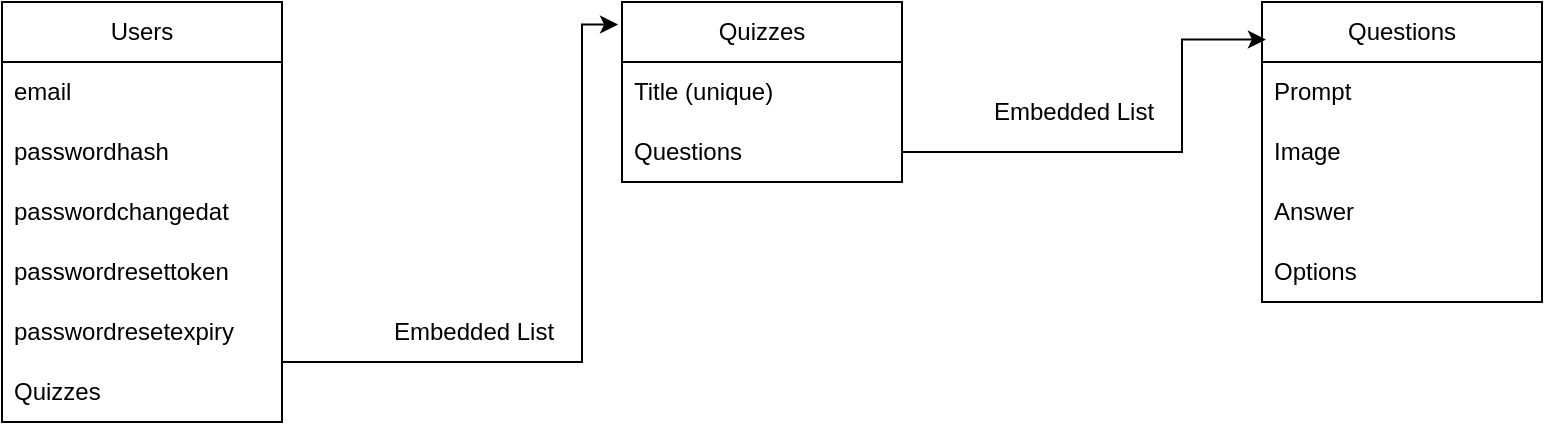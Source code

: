 <mxfile version="24.5.4" type="device">
  <diagram id="R2lEEEUBdFMjLlhIrx00" name="Page-1">
    <mxGraphModel dx="2607" dy="1404" grid="1" gridSize="10" guides="1" tooltips="1" connect="1" arrows="1" fold="1" page="1" pageScale="1" pageWidth="850" pageHeight="1100" math="0" shadow="0" extFonts="Permanent Marker^https://fonts.googleapis.com/css?family=Permanent+Marker">
      <root>
        <mxCell id="0" />
        <mxCell id="1" parent="0" />
        <mxCell id="ZmBRc9Ej2MeReieEW6wf-1" value="Users" style="swimlane;fontStyle=0;childLayout=stackLayout;horizontal=1;startSize=30;horizontalStack=0;resizeParent=1;resizeParentMax=0;resizeLast=0;collapsible=1;marginBottom=0;whiteSpace=wrap;html=1;" vertex="1" parent="1">
          <mxGeometry x="170" y="100" width="140" height="210" as="geometry" />
        </mxCell>
        <mxCell id="ZmBRc9Ej2MeReieEW6wf-2" value="email" style="text;strokeColor=none;fillColor=none;align=left;verticalAlign=middle;spacingLeft=4;spacingRight=4;overflow=hidden;points=[[0,0.5],[1,0.5]];portConstraint=eastwest;rotatable=0;whiteSpace=wrap;html=1;" vertex="1" parent="ZmBRc9Ej2MeReieEW6wf-1">
          <mxGeometry y="30" width="140" height="30" as="geometry" />
        </mxCell>
        <mxCell id="ZmBRc9Ej2MeReieEW6wf-3" value="passwordhash" style="text;strokeColor=none;fillColor=none;align=left;verticalAlign=middle;spacingLeft=4;spacingRight=4;overflow=hidden;points=[[0,0.5],[1,0.5]];portConstraint=eastwest;rotatable=0;whiteSpace=wrap;html=1;" vertex="1" parent="ZmBRc9Ej2MeReieEW6wf-1">
          <mxGeometry y="60" width="140" height="30" as="geometry" />
        </mxCell>
        <mxCell id="ZmBRc9Ej2MeReieEW6wf-4" value="passwordchangedat&lt;span style=&quot;white-space: pre;&quot;&gt;&#x9;&lt;/span&gt;" style="text;strokeColor=none;fillColor=none;align=left;verticalAlign=middle;spacingLeft=4;spacingRight=4;overflow=hidden;points=[[0,0.5],[1,0.5]];portConstraint=eastwest;rotatable=0;whiteSpace=wrap;html=1;" vertex="1" parent="ZmBRc9Ej2MeReieEW6wf-1">
          <mxGeometry y="90" width="140" height="30" as="geometry" />
        </mxCell>
        <mxCell id="ZmBRc9Ej2MeReieEW6wf-5" value="passwordresettoken&lt;span style=&quot;white-space: pre;&quot;&gt;&#x9;&lt;/span&gt;" style="text;strokeColor=none;fillColor=none;align=left;verticalAlign=middle;spacingLeft=4;spacingRight=4;overflow=hidden;points=[[0,0.5],[1,0.5]];portConstraint=eastwest;rotatable=0;whiteSpace=wrap;html=1;" vertex="1" parent="ZmBRc9Ej2MeReieEW6wf-1">
          <mxGeometry y="120" width="140" height="30" as="geometry" />
        </mxCell>
        <mxCell id="ZmBRc9Ej2MeReieEW6wf-6" value="passwordresetexpiry" style="text;strokeColor=none;fillColor=none;align=left;verticalAlign=middle;spacingLeft=4;spacingRight=4;overflow=hidden;points=[[0,0.5],[1,0.5]];portConstraint=eastwest;rotatable=0;whiteSpace=wrap;html=1;" vertex="1" parent="ZmBRc9Ej2MeReieEW6wf-1">
          <mxGeometry y="150" width="140" height="30" as="geometry" />
        </mxCell>
        <mxCell id="ZmBRc9Ej2MeReieEW6wf-7" value="Quizzes" style="text;strokeColor=none;fillColor=none;align=left;verticalAlign=middle;spacingLeft=4;spacingRight=4;overflow=hidden;points=[[0,0.5],[1,0.5]];portConstraint=eastwest;rotatable=0;whiteSpace=wrap;html=1;" vertex="1" parent="ZmBRc9Ej2MeReieEW6wf-1">
          <mxGeometry y="180" width="140" height="30" as="geometry" />
        </mxCell>
        <mxCell id="ZmBRc9Ej2MeReieEW6wf-8" value="Quizzes" style="swimlane;fontStyle=0;childLayout=stackLayout;horizontal=1;startSize=30;horizontalStack=0;resizeParent=1;resizeParentMax=0;resizeLast=0;collapsible=1;marginBottom=0;whiteSpace=wrap;html=1;" vertex="1" parent="1">
          <mxGeometry x="480" y="100" width="140" height="90" as="geometry" />
        </mxCell>
        <mxCell id="ZmBRc9Ej2MeReieEW6wf-9" value="Title (unique)" style="text;strokeColor=none;fillColor=none;align=left;verticalAlign=middle;spacingLeft=4;spacingRight=4;overflow=hidden;points=[[0,0.5],[1,0.5]];portConstraint=eastwest;rotatable=0;whiteSpace=wrap;html=1;" vertex="1" parent="ZmBRc9Ej2MeReieEW6wf-8">
          <mxGeometry y="30" width="140" height="30" as="geometry" />
        </mxCell>
        <mxCell id="ZmBRc9Ej2MeReieEW6wf-10" value="Questions" style="text;strokeColor=none;fillColor=none;align=left;verticalAlign=middle;spacingLeft=4;spacingRight=4;overflow=hidden;points=[[0,0.5],[1,0.5]];portConstraint=eastwest;rotatable=0;whiteSpace=wrap;html=1;" vertex="1" parent="ZmBRc9Ej2MeReieEW6wf-8">
          <mxGeometry y="60" width="140" height="30" as="geometry" />
        </mxCell>
        <mxCell id="ZmBRc9Ej2MeReieEW6wf-12" style="edgeStyle=orthogonalEdgeStyle;rounded=0;orthogonalLoop=1;jettySize=auto;html=1;exitX=1;exitY=0.5;exitDx=0;exitDy=0;entryX=-0.014;entryY=0.125;entryDx=0;entryDy=0;entryPerimeter=0;" edge="1" parent="1" source="ZmBRc9Ej2MeReieEW6wf-7" target="ZmBRc9Ej2MeReieEW6wf-8">
          <mxGeometry relative="1" as="geometry">
            <Array as="points">
              <mxPoint x="310" y="280" />
              <mxPoint x="460" y="280" />
              <mxPoint x="460" y="111" />
            </Array>
          </mxGeometry>
        </mxCell>
        <mxCell id="ZmBRc9Ej2MeReieEW6wf-14" value="Embedded List" style="text;strokeColor=none;fillColor=none;align=left;verticalAlign=middle;spacingLeft=4;spacingRight=4;overflow=hidden;points=[[0,0.5],[1,0.5]];portConstraint=eastwest;rotatable=0;whiteSpace=wrap;html=1;" vertex="1" parent="1">
          <mxGeometry x="360" y="250" width="100" height="30" as="geometry" />
        </mxCell>
        <mxCell id="ZmBRc9Ej2MeReieEW6wf-15" value="Questions" style="swimlane;fontStyle=0;childLayout=stackLayout;horizontal=1;startSize=30;horizontalStack=0;resizeParent=1;resizeParentMax=0;resizeLast=0;collapsible=1;marginBottom=0;whiteSpace=wrap;html=1;" vertex="1" parent="1">
          <mxGeometry x="800" y="100" width="140" height="150" as="geometry" />
        </mxCell>
        <mxCell id="ZmBRc9Ej2MeReieEW6wf-16" value="Prompt" style="text;strokeColor=none;fillColor=none;align=left;verticalAlign=middle;spacingLeft=4;spacingRight=4;overflow=hidden;points=[[0,0.5],[1,0.5]];portConstraint=eastwest;rotatable=0;whiteSpace=wrap;html=1;" vertex="1" parent="ZmBRc9Ej2MeReieEW6wf-15">
          <mxGeometry y="30" width="140" height="30" as="geometry" />
        </mxCell>
        <mxCell id="ZmBRc9Ej2MeReieEW6wf-17" value="Image" style="text;strokeColor=none;fillColor=none;align=left;verticalAlign=middle;spacingLeft=4;spacingRight=4;overflow=hidden;points=[[0,0.5],[1,0.5]];portConstraint=eastwest;rotatable=0;whiteSpace=wrap;html=1;" vertex="1" parent="ZmBRc9Ej2MeReieEW6wf-15">
          <mxGeometry y="60" width="140" height="30" as="geometry" />
        </mxCell>
        <mxCell id="ZmBRc9Ej2MeReieEW6wf-18" value="Answer" style="text;strokeColor=none;fillColor=none;align=left;verticalAlign=middle;spacingLeft=4;spacingRight=4;overflow=hidden;points=[[0,0.5],[1,0.5]];portConstraint=eastwest;rotatable=0;whiteSpace=wrap;html=1;" vertex="1" parent="ZmBRc9Ej2MeReieEW6wf-15">
          <mxGeometry y="90" width="140" height="30" as="geometry" />
        </mxCell>
        <mxCell id="ZmBRc9Ej2MeReieEW6wf-21" value="Options" style="text;strokeColor=none;fillColor=none;align=left;verticalAlign=middle;spacingLeft=4;spacingRight=4;overflow=hidden;points=[[0,0.5],[1,0.5]];portConstraint=eastwest;rotatable=0;whiteSpace=wrap;html=1;" vertex="1" parent="ZmBRc9Ej2MeReieEW6wf-15">
          <mxGeometry y="120" width="140" height="30" as="geometry" />
        </mxCell>
        <mxCell id="ZmBRc9Ej2MeReieEW6wf-19" style="edgeStyle=orthogonalEdgeStyle;rounded=0;orthogonalLoop=1;jettySize=auto;html=1;exitX=1;exitY=0.5;exitDx=0;exitDy=0;entryX=0.014;entryY=0.125;entryDx=0;entryDy=0;entryPerimeter=0;" edge="1" parent="1" source="ZmBRc9Ej2MeReieEW6wf-10" target="ZmBRc9Ej2MeReieEW6wf-15">
          <mxGeometry relative="1" as="geometry">
            <mxPoint x="930" y="355" as="targetPoint" />
            <Array as="points">
              <mxPoint x="760" y="175" />
              <mxPoint x="760" y="119" />
            </Array>
          </mxGeometry>
        </mxCell>
        <mxCell id="ZmBRc9Ej2MeReieEW6wf-20" value="Embedded List" style="text;strokeColor=none;fillColor=none;align=left;verticalAlign=middle;spacingLeft=4;spacingRight=4;overflow=hidden;points=[[0,0.5],[1,0.5]];portConstraint=eastwest;rotatable=0;whiteSpace=wrap;html=1;" vertex="1" parent="1">
          <mxGeometry x="660" y="140" width="100" height="30" as="geometry" />
        </mxCell>
      </root>
    </mxGraphModel>
  </diagram>
</mxfile>
